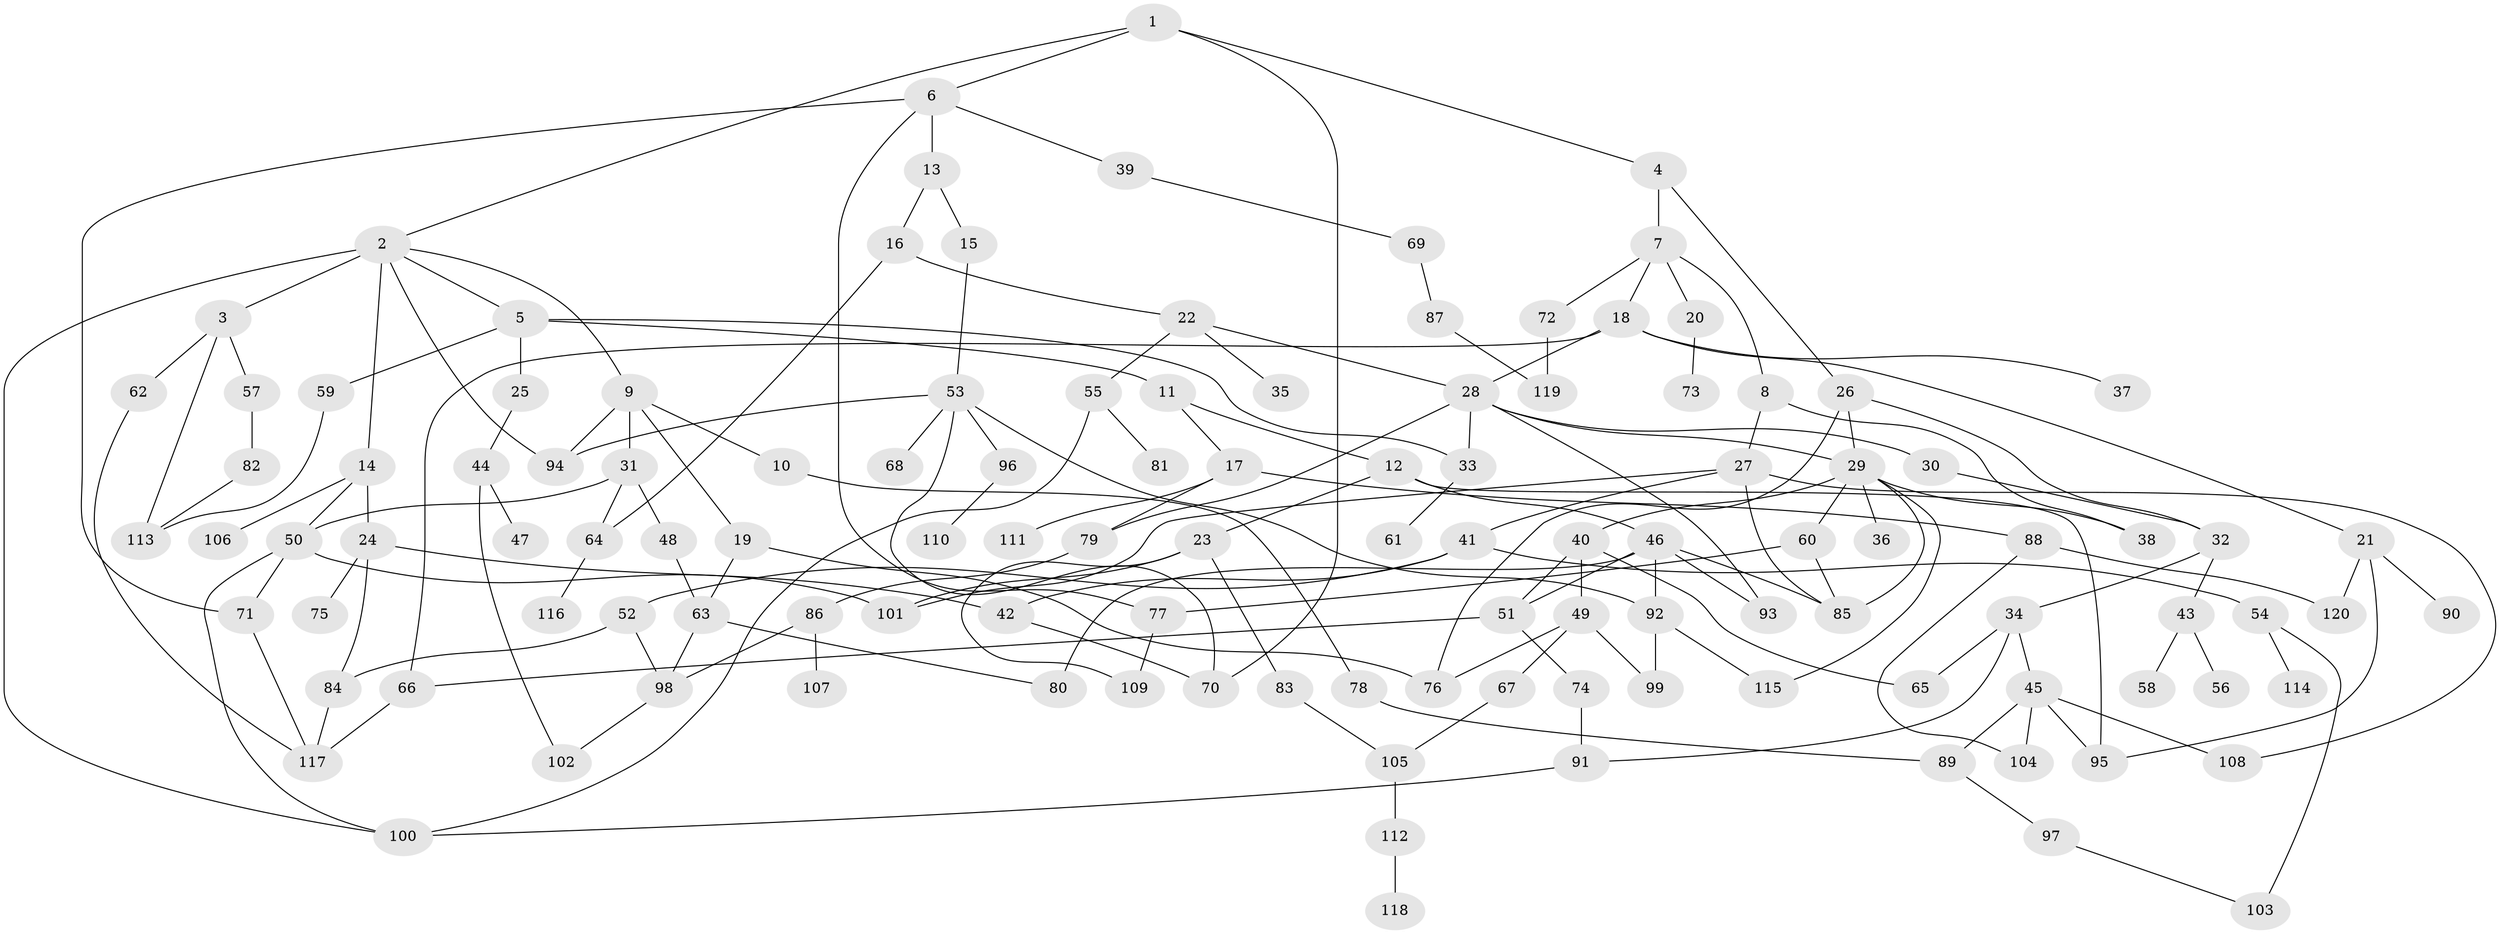 // coarse degree distribution, {9: 0.041666666666666664, 3: 0.125, 5: 0.14583333333333334, 8: 0.020833333333333332, 14: 0.020833333333333332, 7: 0.0625, 4: 0.14583333333333334, 1: 0.20833333333333334, 10: 0.041666666666666664, 6: 0.020833333333333332, 2: 0.16666666666666666}
// Generated by graph-tools (version 1.1) at 2025/16/03/04/25 18:16:56]
// undirected, 120 vertices, 173 edges
graph export_dot {
graph [start="1"]
  node [color=gray90,style=filled];
  1;
  2;
  3;
  4;
  5;
  6;
  7;
  8;
  9;
  10;
  11;
  12;
  13;
  14;
  15;
  16;
  17;
  18;
  19;
  20;
  21;
  22;
  23;
  24;
  25;
  26;
  27;
  28;
  29;
  30;
  31;
  32;
  33;
  34;
  35;
  36;
  37;
  38;
  39;
  40;
  41;
  42;
  43;
  44;
  45;
  46;
  47;
  48;
  49;
  50;
  51;
  52;
  53;
  54;
  55;
  56;
  57;
  58;
  59;
  60;
  61;
  62;
  63;
  64;
  65;
  66;
  67;
  68;
  69;
  70;
  71;
  72;
  73;
  74;
  75;
  76;
  77;
  78;
  79;
  80;
  81;
  82;
  83;
  84;
  85;
  86;
  87;
  88;
  89;
  90;
  91;
  92;
  93;
  94;
  95;
  96;
  97;
  98;
  99;
  100;
  101;
  102;
  103;
  104;
  105;
  106;
  107;
  108;
  109;
  110;
  111;
  112;
  113;
  114;
  115;
  116;
  117;
  118;
  119;
  120;
  1 -- 2;
  1 -- 4;
  1 -- 6;
  1 -- 70;
  2 -- 3;
  2 -- 5;
  2 -- 9;
  2 -- 14;
  2 -- 94;
  2 -- 100;
  3 -- 57;
  3 -- 62;
  3 -- 113;
  4 -- 7;
  4 -- 26;
  5 -- 11;
  5 -- 25;
  5 -- 33;
  5 -- 59;
  6 -- 13;
  6 -- 39;
  6 -- 71;
  6 -- 77;
  7 -- 8;
  7 -- 18;
  7 -- 20;
  7 -- 72;
  8 -- 27;
  8 -- 38;
  9 -- 10;
  9 -- 19;
  9 -- 31;
  9 -- 94;
  10 -- 78;
  11 -- 12;
  11 -- 17;
  12 -- 23;
  12 -- 46;
  12 -- 95;
  13 -- 15;
  13 -- 16;
  14 -- 24;
  14 -- 106;
  14 -- 50;
  15 -- 53;
  16 -- 22;
  16 -- 64;
  17 -- 88;
  17 -- 111;
  17 -- 79;
  18 -- 21;
  18 -- 28;
  18 -- 37;
  18 -- 66;
  19 -- 63;
  19 -- 76;
  20 -- 73;
  21 -- 90;
  21 -- 95;
  21 -- 120;
  22 -- 35;
  22 -- 55;
  22 -- 28;
  23 -- 83;
  23 -- 109;
  23 -- 101;
  24 -- 42;
  24 -- 75;
  24 -- 84;
  25 -- 44;
  26 -- 32;
  26 -- 76;
  26 -- 29;
  27 -- 41;
  27 -- 101;
  27 -- 108;
  27 -- 85;
  28 -- 29;
  28 -- 30;
  28 -- 79;
  28 -- 93;
  28 -- 33;
  29 -- 36;
  29 -- 38;
  29 -- 40;
  29 -- 60;
  29 -- 115;
  29 -- 85;
  30 -- 32;
  31 -- 48;
  31 -- 50;
  31 -- 64;
  32 -- 34;
  32 -- 43;
  33 -- 61;
  34 -- 45;
  34 -- 65;
  34 -- 91;
  39 -- 69;
  40 -- 49;
  40 -- 51;
  40 -- 65;
  41 -- 52;
  41 -- 54;
  41 -- 42;
  42 -- 70;
  43 -- 56;
  43 -- 58;
  44 -- 47;
  44 -- 102;
  45 -- 108;
  45 -- 95;
  45 -- 89;
  45 -- 104;
  46 -- 92;
  46 -- 93;
  46 -- 80;
  46 -- 51;
  46 -- 85;
  48 -- 63;
  49 -- 67;
  49 -- 99;
  49 -- 76;
  50 -- 71;
  50 -- 100;
  50 -- 101;
  51 -- 66;
  51 -- 74;
  52 -- 98;
  52 -- 84;
  53 -- 68;
  53 -- 96;
  53 -- 70;
  53 -- 92;
  53 -- 94;
  54 -- 103;
  54 -- 114;
  55 -- 81;
  55 -- 100;
  57 -- 82;
  59 -- 113;
  60 -- 85;
  60 -- 77;
  62 -- 117;
  63 -- 80;
  63 -- 98;
  64 -- 116;
  66 -- 117;
  67 -- 105;
  69 -- 87;
  71 -- 117;
  72 -- 119;
  74 -- 91;
  77 -- 109;
  78 -- 89;
  79 -- 86;
  82 -- 113;
  83 -- 105;
  84 -- 117;
  86 -- 107;
  86 -- 98;
  87 -- 119;
  88 -- 104;
  88 -- 120;
  89 -- 97;
  91 -- 100;
  92 -- 115;
  92 -- 99;
  96 -- 110;
  97 -- 103;
  98 -- 102;
  105 -- 112;
  112 -- 118;
}
